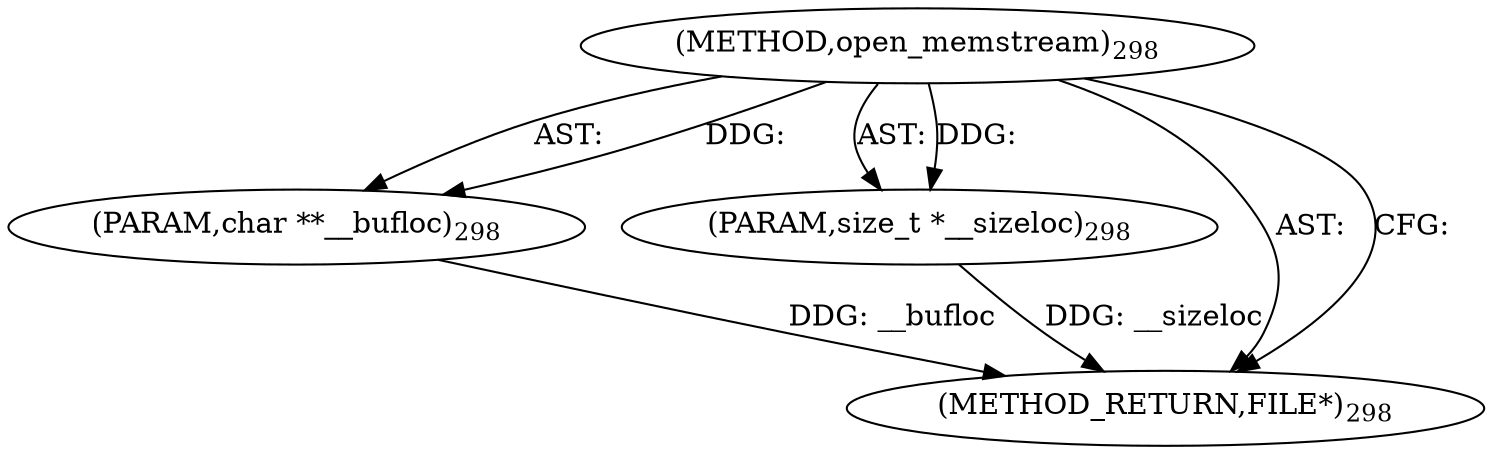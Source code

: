 digraph "open_memstream" {  
"30148" [label = <(METHOD,open_memstream)<SUB>298</SUB>> ]
"30149" [label = <(PARAM,char **__bufloc)<SUB>298</SUB>> ]
"30150" [label = <(PARAM,size_t *__sizeloc)<SUB>298</SUB>> ]
"30151" [label = <(METHOD_RETURN,FILE*)<SUB>298</SUB>> ]
  "30148" -> "30149"  [ label = "AST: "] 
  "30148" -> "30150"  [ label = "AST: "] 
  "30148" -> "30151"  [ label = "AST: "] 
  "30148" -> "30151"  [ label = "CFG: "] 
  "30149" -> "30151"  [ label = "DDG: __bufloc"] 
  "30150" -> "30151"  [ label = "DDG: __sizeloc"] 
  "30148" -> "30149"  [ label = "DDG: "] 
  "30148" -> "30150"  [ label = "DDG: "] 
}
